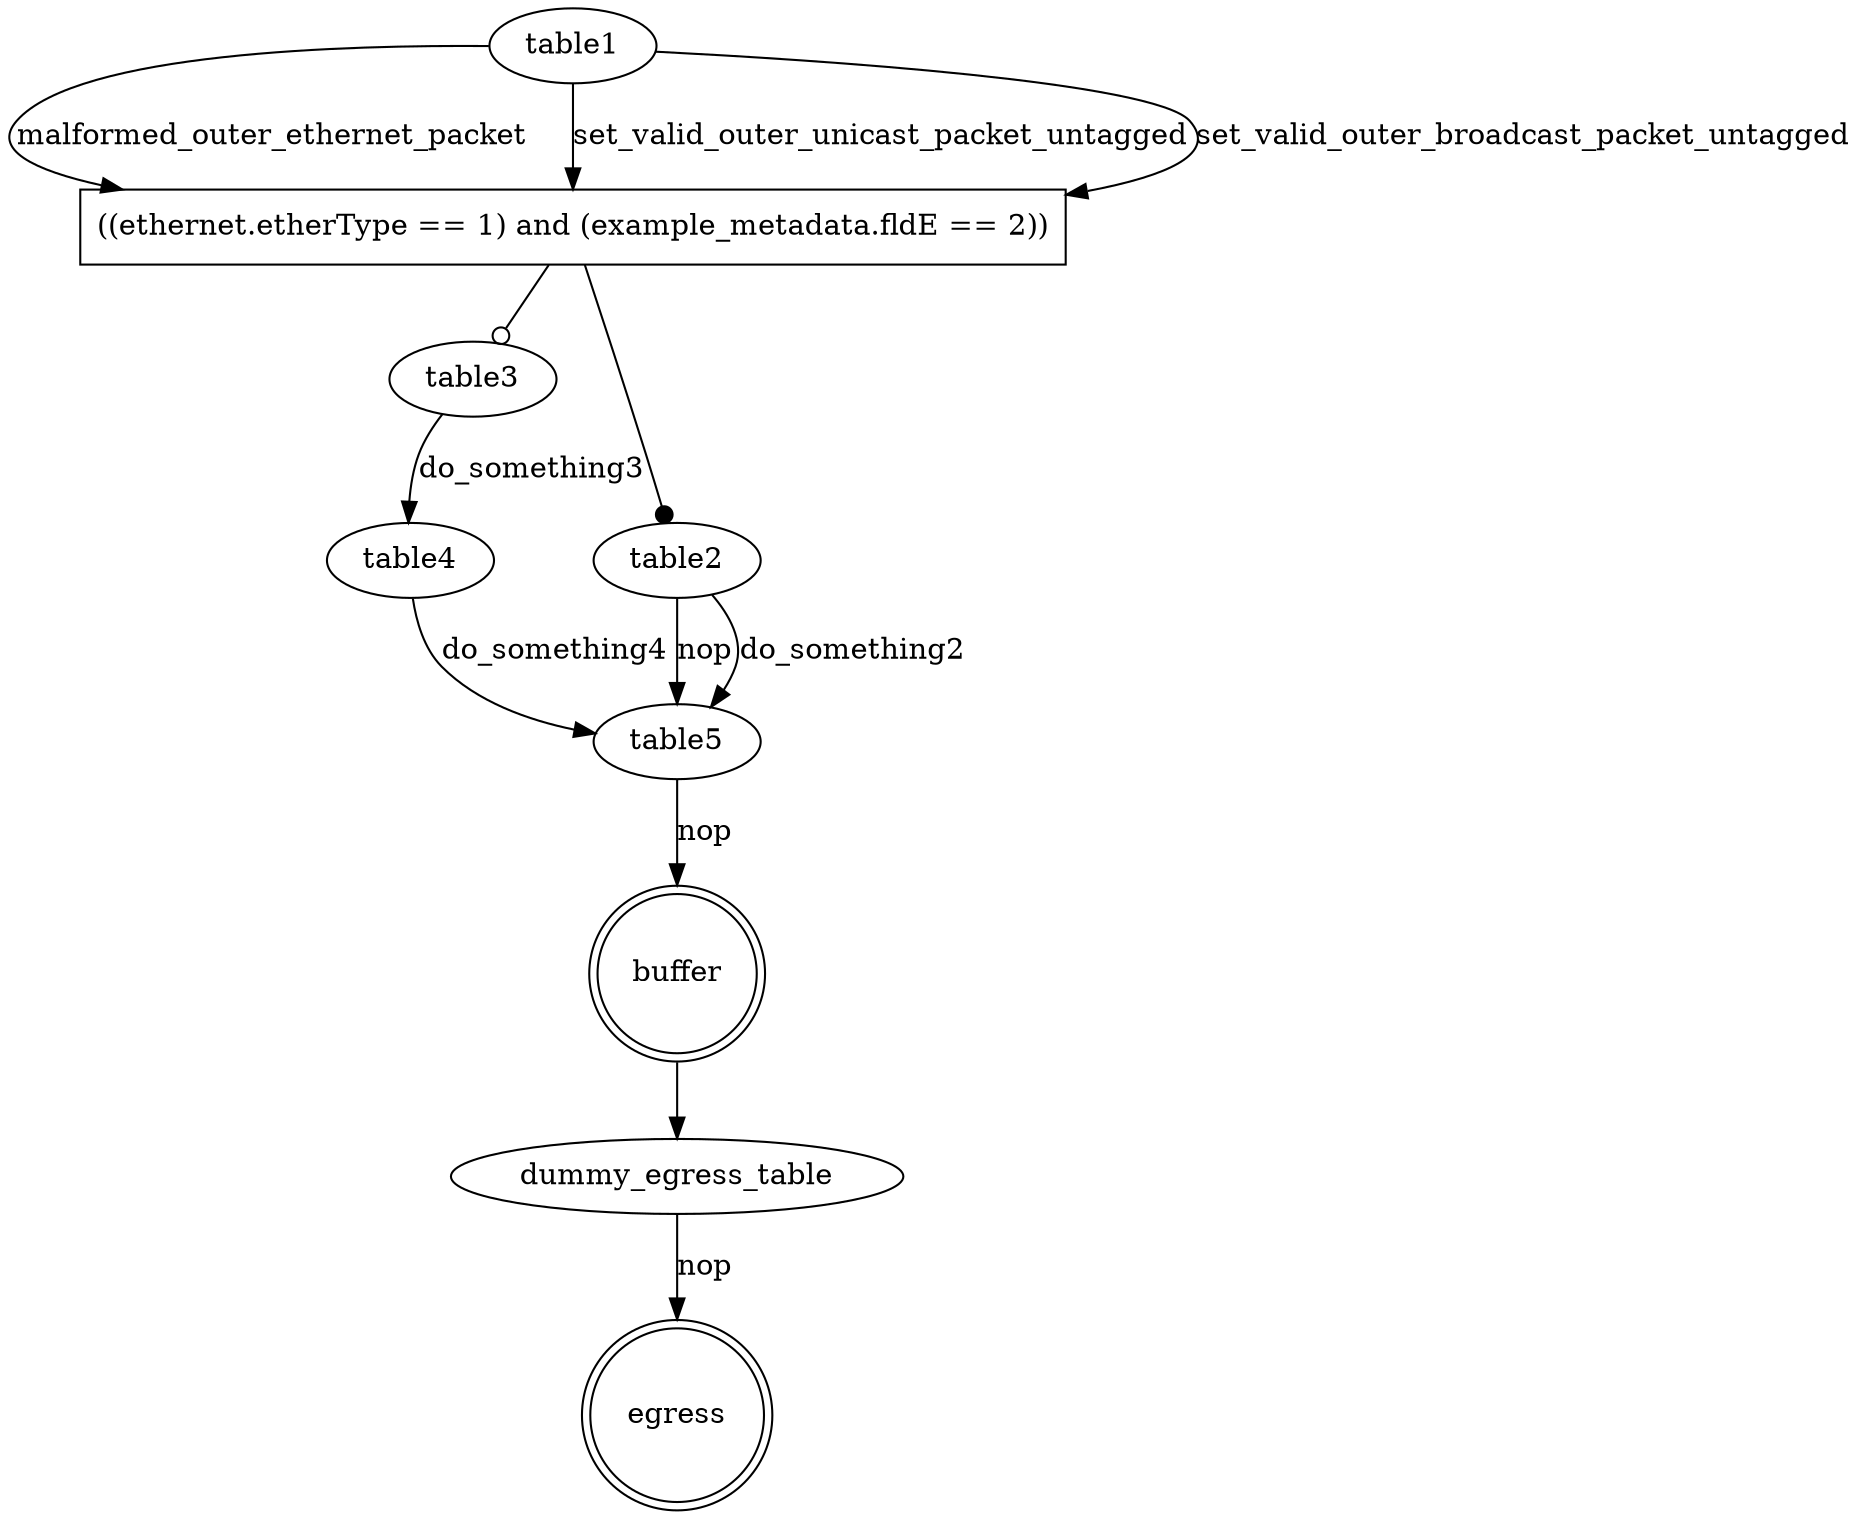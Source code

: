 digraph g {
   buffer [shape=doublecircle];
   egress [shape=doublecircle];
   table1 [shape=ellipse];
   table1 -> _condition_0 [arrowhead=normal label="malformed_outer_ethernet_packet"];
   _condition_0 [shape=box label="((ethernet.etherType == 1) and (example_metadata.fldE == 2))"];
   _condition_0 -> table3 [arrowhead=odot];
   table3 [shape=ellipse];
   table3 -> table4 [arrowhead=normal label="do_something3"];
   table4 [shape=ellipse];
   table4 -> table5 [arrowhead=normal label="do_something4"];
   table5 [shape=ellipse];
   table5 -> buffer [arrowhead=normal label="nop"];
   _condition_0 -> table2 [arrowhead=dot];
   table2 [shape=ellipse];
   table2 -> table5 [arrowhead=normal label="nop"];
   table2 -> table5 [arrowhead=normal label="do_something2"];
   table1 -> _condition_0 [arrowhead=normal label="set_valid_outer_unicast_packet_untagged"];
   table1 -> _condition_0 [arrowhead=normal label="set_valid_outer_broadcast_packet_untagged"];
   buffer -> dummy_egress_table
   dummy_egress_table [shape=ellipse];
   dummy_egress_table -> egress [arrowhead=normal label="nop"];
}
